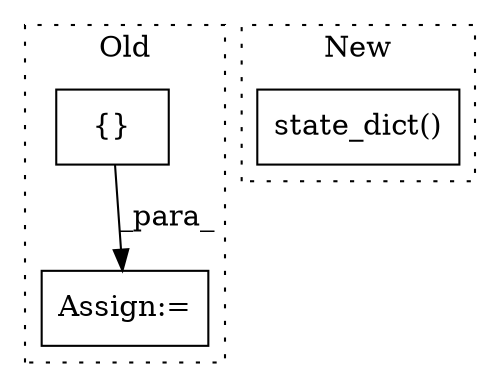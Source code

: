 digraph G {
subgraph cluster0 {
1 [label="{}" a="59" s="381,381" l="2,1" shape="box"];
3 [label="Assign:=" a="68" s="378" l="3" shape="box"];
label = "Old";
style="dotted";
}
subgraph cluster1 {
2 [label="state_dict()" a="75" s="222" l="18" shape="box"];
label = "New";
style="dotted";
}
1 -> 3 [label="_para_"];
}